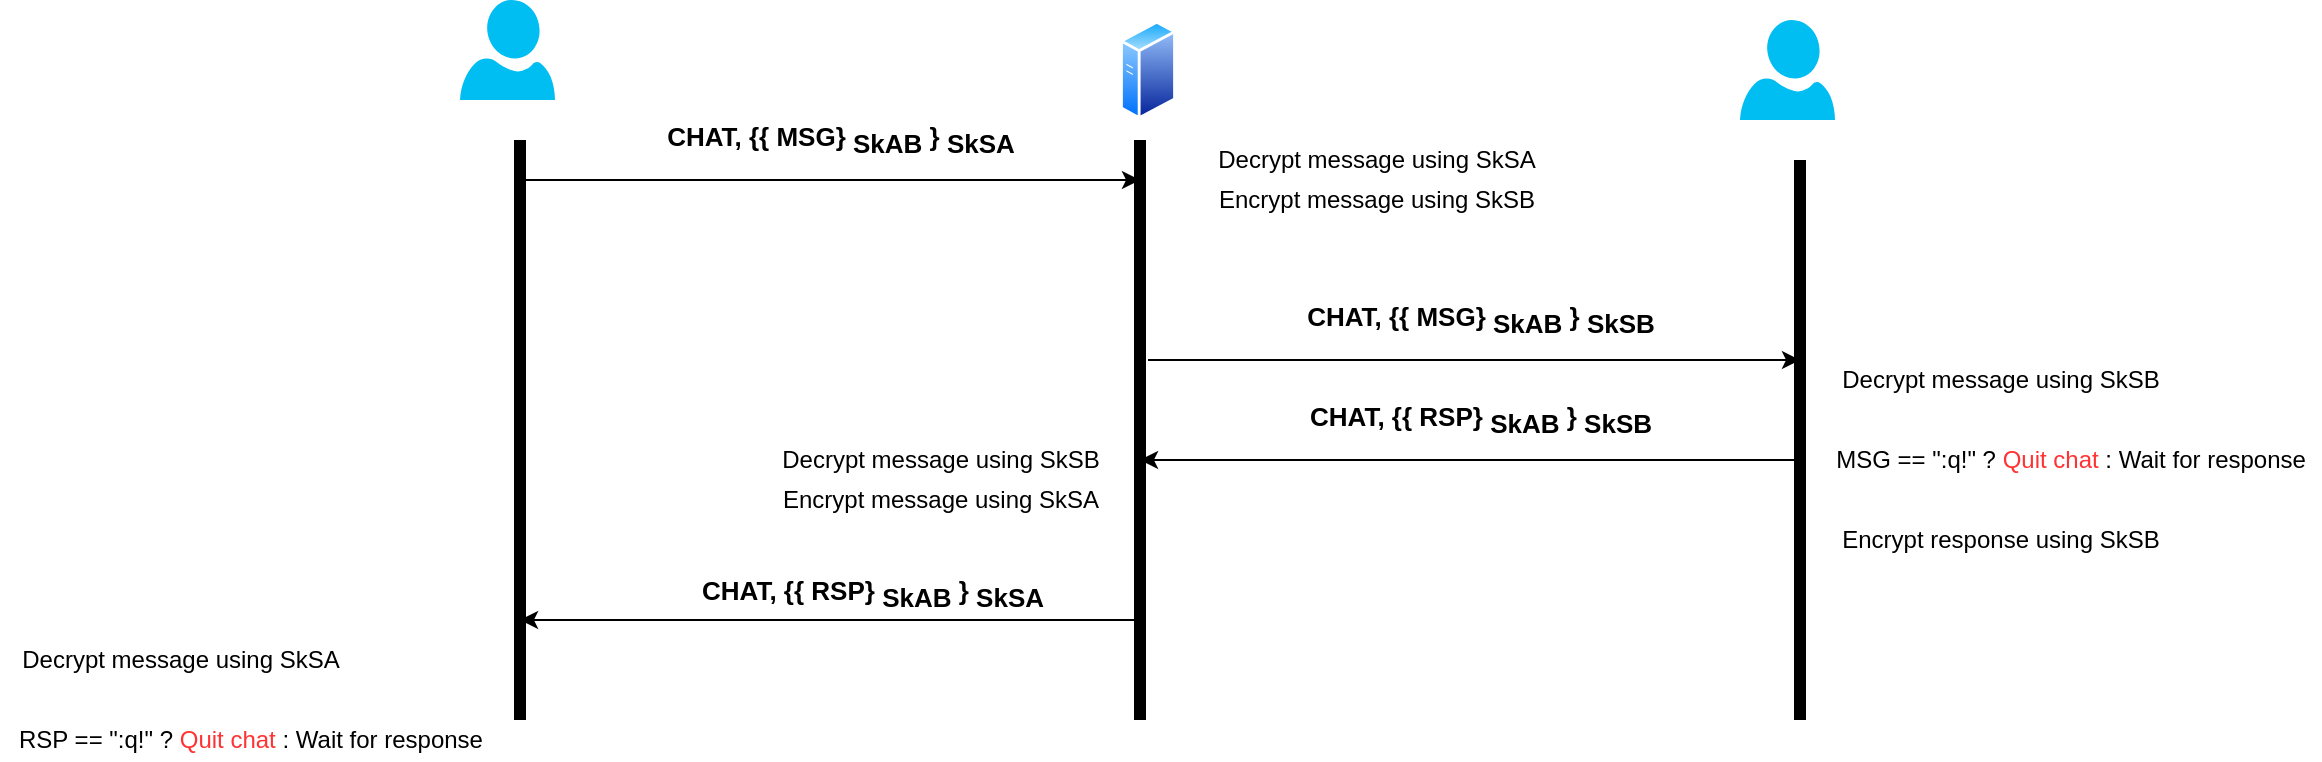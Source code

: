 <mxfile version="16.1.0" type="device"><diagram id="eDOmDZGI11poQswPuhFQ" name="Page-1"><mxGraphModel dx="1865" dy="479" grid="1" gridSize="10" guides="1" tooltips="1" connect="1" arrows="1" fold="1" page="1" pageScale="1" pageWidth="827" pageHeight="1169" math="0" shadow="0"><root><mxCell id="0"/><mxCell id="1" parent="0"/><mxCell id="HwKmyZwpDvBrHW0dl_sN-1" value="" style="endArrow=none;html=1;rounded=0;strokeWidth=6;" parent="1" edge="1"><mxGeometry width="50" height="50" relative="1" as="geometry"><mxPoint x="90" y="480" as="sourcePoint"/><mxPoint x="90" y="190" as="targetPoint"/></mxGeometry></mxCell><mxCell id="HwKmyZwpDvBrHW0dl_sN-2" value="" style="verticalLabelPosition=bottom;html=1;verticalAlign=top;align=center;strokeColor=none;fillColor=#00BEF2;shape=mxgraph.azure.user;" parent="1" vertex="1"><mxGeometry x="60" y="120" width="47.5" height="50" as="geometry"/></mxCell><mxCell id="HwKmyZwpDvBrHW0dl_sN-3" value="" style="aspect=fixed;perimeter=ellipsePerimeter;html=1;align=center;shadow=0;dashed=0;spacingTop=3;image;image=img/lib/active_directory/generic_server.svg;" parent="1" vertex="1"><mxGeometry x="390" y="130" width="28.0" height="50" as="geometry"/></mxCell><mxCell id="HwKmyZwpDvBrHW0dl_sN-4" value="" style="endArrow=none;html=1;rounded=0;strokeWidth=6;" parent="1" edge="1"><mxGeometry width="50" height="50" relative="1" as="geometry"><mxPoint x="400" y="480" as="sourcePoint"/><mxPoint x="400" y="190" as="targetPoint"/></mxGeometry></mxCell><mxCell id="HwKmyZwpDvBrHW0dl_sN-5" value="" style="endArrow=classic;html=1;rounded=0;" parent="1" edge="1"><mxGeometry width="50" height="50" relative="1" as="geometry"><mxPoint x="90" y="210" as="sourcePoint"/><mxPoint x="400" y="210" as="targetPoint"/></mxGeometry></mxCell><mxCell id="HwKmyZwpDvBrHW0dl_sN-6" value="CHAT, {{ MSG} &lt;sub style=&quot;font-size: 13px;&quot;&gt;SkAB&lt;/sub&gt; } &lt;sub style=&quot;font-size: 13px;&quot;&gt;SkSA&lt;br style=&quot;font-size: 13px;&quot;&gt;&lt;/sub&gt;" style="edgeLabel;html=1;align=center;verticalAlign=middle;resizable=0;points=[];fontStyle=1;fontSize=13;" parent="HwKmyZwpDvBrHW0dl_sN-5" vertex="1" connectable="0"><mxGeometry x="-0.252" y="-1" relative="1" as="geometry"><mxPoint x="44" y="-21" as="offset"/></mxGeometry></mxCell><mxCell id="HwKmyZwpDvBrHW0dl_sN-11" value="" style="endArrow=none;html=1;rounded=0;strokeWidth=6;" parent="1" edge="1"><mxGeometry width="50" height="50" relative="1" as="geometry"><mxPoint x="730" y="480" as="sourcePoint"/><mxPoint x="730" y="200" as="targetPoint"/></mxGeometry></mxCell><mxCell id="HwKmyZwpDvBrHW0dl_sN-12" value="" style="verticalLabelPosition=bottom;html=1;verticalAlign=top;align=center;strokeColor=none;fillColor=#00BEF2;shape=mxgraph.azure.user;" parent="1" vertex="1"><mxGeometry x="700" y="130" width="47.5" height="50" as="geometry"/></mxCell><mxCell id="HwKmyZwpDvBrHW0dl_sN-13" value="" style="endArrow=classic;html=1;rounded=0;" parent="1" edge="1"><mxGeometry width="50" height="50" relative="1" as="geometry"><mxPoint x="404" y="300" as="sourcePoint"/><mxPoint x="730" y="300" as="targetPoint"/></mxGeometry></mxCell><mxCell id="HwKmyZwpDvBrHW0dl_sN-14" value="CHAT, {{ MSG} &lt;sub style=&quot;font-size: 13px;&quot;&gt;SkAB&lt;/sub&gt; } &lt;sub style=&quot;font-size: 13px;&quot;&gt;SkSB&lt;br style=&quot;font-size: 13px;&quot;&gt;&lt;/sub&gt;" style="edgeLabel;html=1;align=center;verticalAlign=middle;resizable=0;points=[];fontSize=13;fontStyle=1" parent="HwKmyZwpDvBrHW0dl_sN-13" vertex="1" connectable="0"><mxGeometry x="-0.252" y="-1" relative="1" as="geometry"><mxPoint x="44" y="-21" as="offset"/></mxGeometry></mxCell><mxCell id="HwKmyZwpDvBrHW0dl_sN-15" value="Decrypt message using SkSA" style="text;html=1;align=center;verticalAlign=middle;resizable=0;points=[];autosize=1;strokeColor=none;fillColor=none;" parent="1" vertex="1"><mxGeometry x="428" y="190" width="180" height="20" as="geometry"/></mxCell><mxCell id="HwKmyZwpDvBrHW0dl_sN-16" value="Encrypt message using SkSB" style="text;html=1;align=center;verticalAlign=middle;resizable=0;points=[];autosize=1;strokeColor=none;fillColor=none;" parent="1" vertex="1"><mxGeometry x="428" y="210" width="180" height="20" as="geometry"/></mxCell><mxCell id="HwKmyZwpDvBrHW0dl_sN-20" value="" style="endArrow=classic;html=1;rounded=0;" parent="1" edge="1"><mxGeometry width="50" height="50" relative="1" as="geometry"><mxPoint x="730" y="350" as="sourcePoint"/><mxPoint x="400" y="350" as="targetPoint"/></mxGeometry></mxCell><mxCell id="HwKmyZwpDvBrHW0dl_sN-21" value="CHAT, {{ RSP} &lt;sub style=&quot;font-size: 13px;&quot;&gt;SkAB&lt;/sub&gt; } &lt;sub style=&quot;font-size: 13px;&quot;&gt;SkSB&lt;br style=&quot;font-size: 13px;&quot;&gt;&lt;/sub&gt;" style="edgeLabel;html=1;align=center;verticalAlign=middle;resizable=0;points=[];fontSize=13;fontStyle=1" parent="1" vertex="1" connectable="0"><mxGeometry x="570" y="330" as="geometry"/></mxCell><mxCell id="HwKmyZwpDvBrHW0dl_sN-22" value="Decrypt message using SkSB" style="text;html=1;align=center;verticalAlign=middle;resizable=0;points=[];autosize=1;strokeColor=none;fillColor=none;" parent="1" vertex="1"><mxGeometry x="740" y="300" width="180" height="20" as="geometry"/></mxCell><mxCell id="HwKmyZwpDvBrHW0dl_sN-24" value="Encrypt response using SkSB" style="text;html=1;align=center;verticalAlign=middle;resizable=0;points=[];autosize=1;strokeColor=none;fillColor=none;" parent="1" vertex="1"><mxGeometry x="740" y="380" width="180" height="20" as="geometry"/></mxCell><mxCell id="HwKmyZwpDvBrHW0dl_sN-25" value="CHAT, {{ RSP} &lt;sub style=&quot;font-size: 13px;&quot;&gt;SkAB&lt;/sub&gt; } &lt;sub style=&quot;font-size: 13px;&quot;&gt;SkSA&lt;br style=&quot;font-size: 13px;&quot;&gt;&lt;/sub&gt;" style="edgeLabel;html=1;align=center;verticalAlign=middle;resizable=0;points=[];fontSize=13;fontStyle=1" parent="1" vertex="1" connectable="0"><mxGeometry x="210" y="420" as="geometry"><mxPoint x="56" y="-3" as="offset"/></mxGeometry></mxCell><mxCell id="HwKmyZwpDvBrHW0dl_sN-26" value="" style="endArrow=classic;html=1;rounded=0;" parent="1" edge="1"><mxGeometry width="50" height="50" relative="1" as="geometry"><mxPoint x="400" y="430" as="sourcePoint"/><mxPoint x="90" y="430" as="targetPoint"/></mxGeometry></mxCell><mxCell id="HwKmyZwpDvBrHW0dl_sN-27" value="Decrypt message using SkSB" style="text;html=1;align=center;verticalAlign=middle;resizable=0;points=[];autosize=1;strokeColor=none;fillColor=none;" parent="1" vertex="1"><mxGeometry x="210" y="340" width="180" height="20" as="geometry"/></mxCell><mxCell id="HwKmyZwpDvBrHW0dl_sN-28" value="Encrypt message using SkSA" style="text;html=1;align=center;verticalAlign=middle;resizable=0;points=[];autosize=1;strokeColor=none;fillColor=none;" parent="1" vertex="1"><mxGeometry x="210" y="360" width="180" height="20" as="geometry"/></mxCell><mxCell id="HwKmyZwpDvBrHW0dl_sN-29" value="MSG == &quot;:q!&quot; ? &lt;font color=&quot;#FF3333&quot;&gt;Quit chat &lt;font color=&quot;#000000&quot;&gt;: Wait for response&lt;/font&gt;&lt;/font&gt;" style="text;html=1;align=center;verticalAlign=middle;resizable=0;points=[];autosize=1;strokeColor=none;fillColor=none;" parent="1" vertex="1"><mxGeometry x="740" y="340" width="250" height="20" as="geometry"/></mxCell><mxCell id="HwKmyZwpDvBrHW0dl_sN-30" value="Decrypt message using SkSA" style="text;html=1;align=center;verticalAlign=middle;resizable=0;points=[];autosize=1;strokeColor=none;fillColor=none;" parent="1" vertex="1"><mxGeometry x="-170" y="440" width="180" height="20" as="geometry"/></mxCell><mxCell id="HwKmyZwpDvBrHW0dl_sN-32" value="RSP == &quot;:q!&quot; ? &lt;font color=&quot;#FF3333&quot;&gt;Quit chat &lt;font color=&quot;#000000&quot;&gt;: Wait for response&lt;/font&gt;&lt;/font&gt;" style="text;html=1;align=center;verticalAlign=middle;resizable=0;points=[];autosize=1;strokeColor=none;fillColor=none;" parent="1" vertex="1"><mxGeometry x="-170" y="480" width="250" height="20" as="geometry"/></mxCell></root></mxGraphModel></diagram></mxfile>